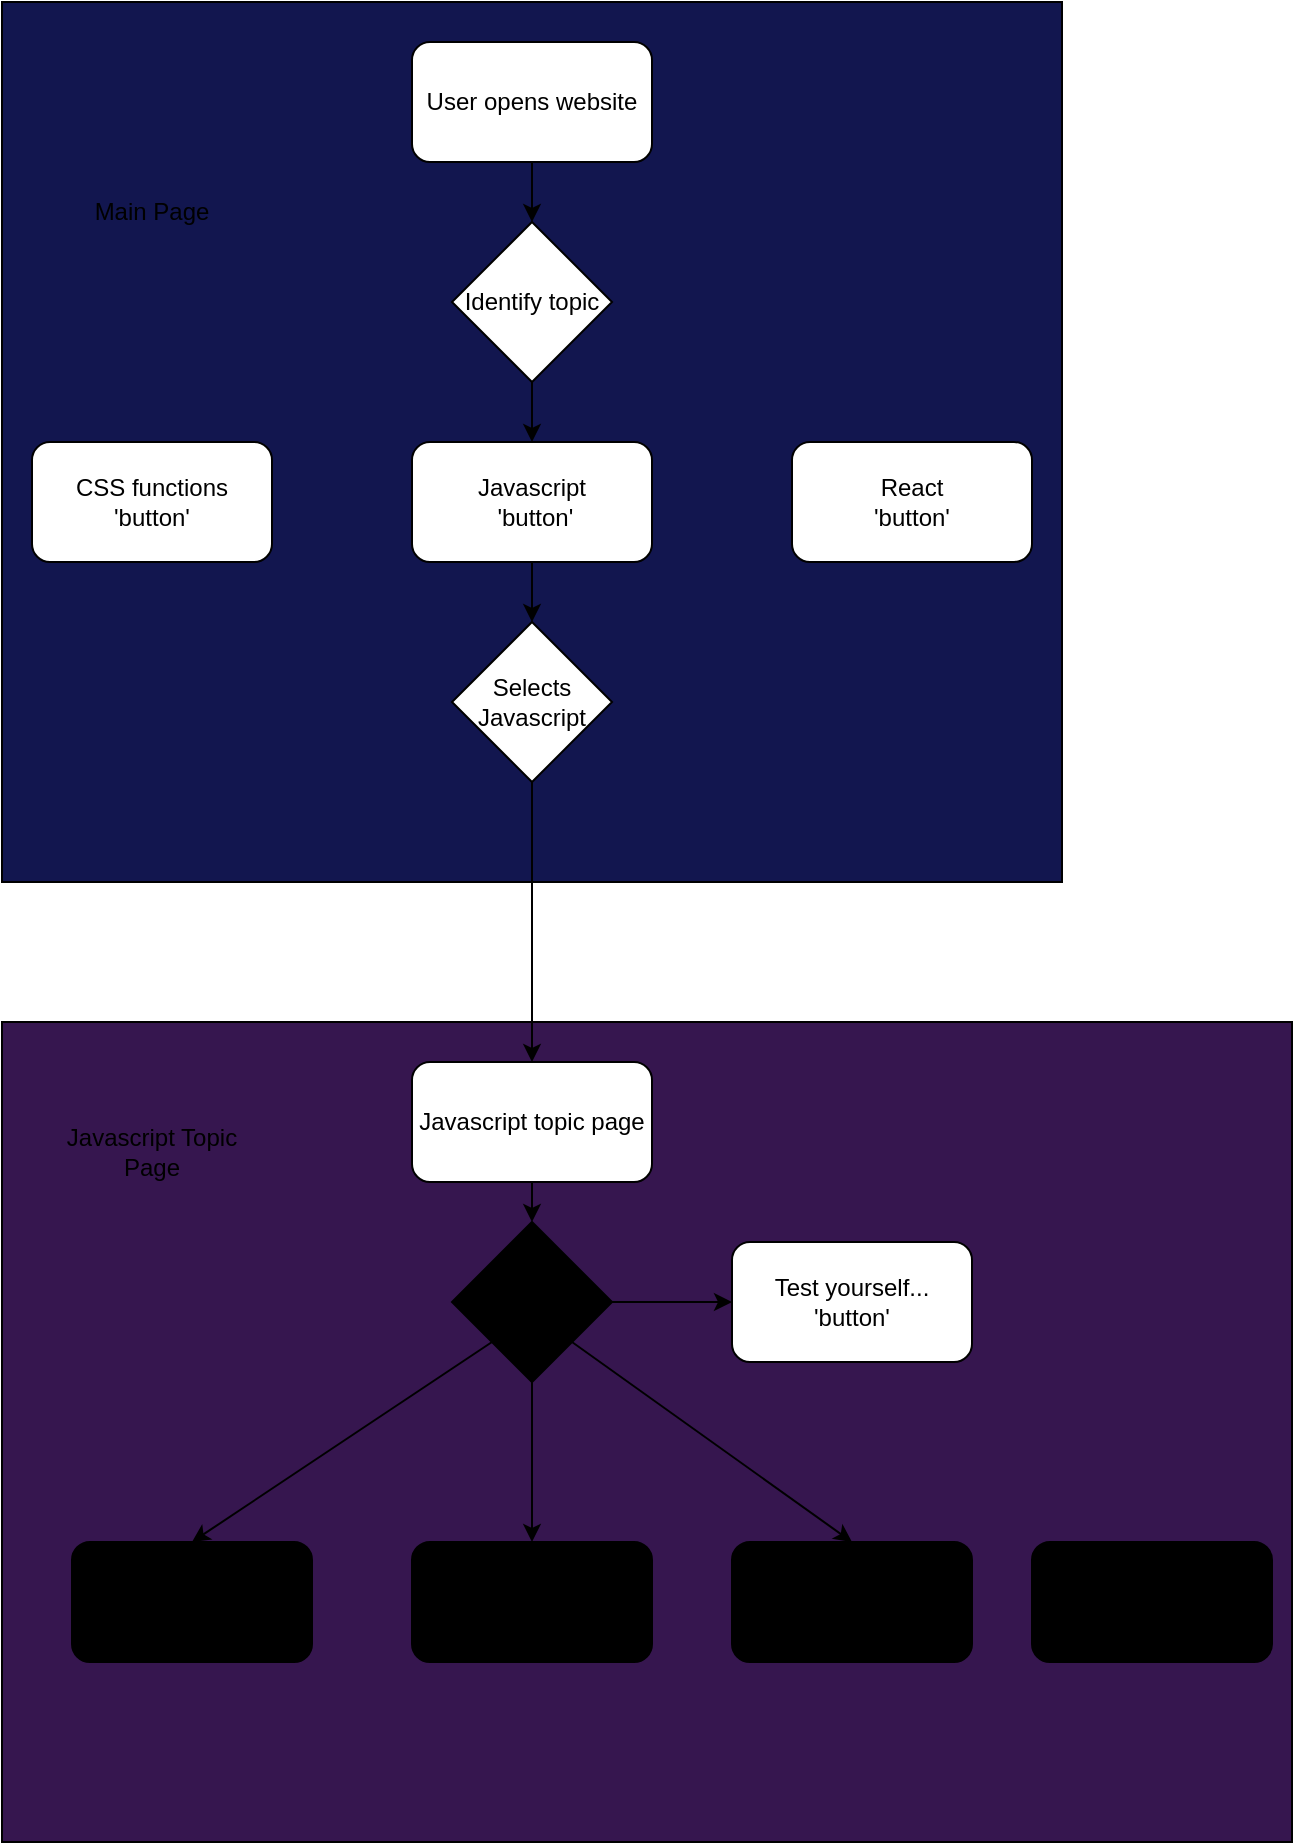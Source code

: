 <mxfile>
    <diagram id="cADXHsG_HM9WdhetI6YW" name="Page-1">
        <mxGraphModel dx="1134" dy="530" grid="1" gridSize="10" guides="1" tooltips="1" connect="1" arrows="1" fold="1" page="1" pageScale="1" pageWidth="827" pageHeight="1169" math="0" shadow="0">
            <root>
                <mxCell id="0"/>
                <mxCell id="1" parent="0"/>
                <mxCell id="20" value="" style="rounded=0;whiteSpace=wrap;html=1;shadow=0;fillColor=#36164F;" vertex="1" parent="1">
                    <mxGeometry x="105" y="540" width="645" height="410" as="geometry"/>
                </mxCell>
                <mxCell id="19" value="" style="rounded=0;whiteSpace=wrap;html=1;shadow=0;fillColor=#12164F;" vertex="1" parent="1">
                    <mxGeometry x="105" y="30" width="530" height="440" as="geometry"/>
                </mxCell>
                <mxCell id="8" value="" style="edgeStyle=none;html=1;" edge="1" parent="1" source="2" target="4">
                    <mxGeometry relative="1" as="geometry"/>
                </mxCell>
                <mxCell id="2" value="User opens website" style="rounded=1;whiteSpace=wrap;html=1;" vertex="1" parent="1">
                    <mxGeometry x="310" y="50" width="120" height="60" as="geometry"/>
                </mxCell>
                <mxCell id="9" value="" style="edgeStyle=none;html=1;" edge="1" parent="1" source="4" target="6">
                    <mxGeometry relative="1" as="geometry"/>
                </mxCell>
                <mxCell id="4" value="Identify topic" style="rhombus;whiteSpace=wrap;html=1;" vertex="1" parent="1">
                    <mxGeometry x="330" y="140" width="80" height="80" as="geometry"/>
                </mxCell>
                <mxCell id="5" value="CSS functions&lt;br&gt;'button'" style="rounded=1;whiteSpace=wrap;html=1;shadow=0;" vertex="1" parent="1">
                    <mxGeometry x="120" y="250" width="120" height="60" as="geometry"/>
                </mxCell>
                <mxCell id="11" value="" style="edgeStyle=none;html=1;" edge="1" parent="1" source="6" target="10">
                    <mxGeometry relative="1" as="geometry"/>
                </mxCell>
                <mxCell id="6" value="Javascript&lt;br&gt;&amp;nbsp;'button'" style="rounded=1;whiteSpace=wrap;html=1;" vertex="1" parent="1">
                    <mxGeometry x="310" y="250" width="120" height="60" as="geometry"/>
                </mxCell>
                <mxCell id="7" value="React&lt;br&gt;'button'" style="rounded=1;whiteSpace=wrap;html=1;" vertex="1" parent="1">
                    <mxGeometry x="500" y="250" width="120" height="60" as="geometry"/>
                </mxCell>
                <mxCell id="13" value="" style="edgeStyle=none;html=1;" edge="1" parent="1" source="10" target="12">
                    <mxGeometry relative="1" as="geometry"/>
                </mxCell>
                <mxCell id="10" value="Selects Javascript" style="rhombus;whiteSpace=wrap;html=1;" vertex="1" parent="1">
                    <mxGeometry x="330" y="340" width="80" height="80" as="geometry"/>
                </mxCell>
                <mxCell id="22" value="" style="edgeStyle=none;html=1;" edge="1" parent="1" source="12" target="21">
                    <mxGeometry relative="1" as="geometry"/>
                </mxCell>
                <mxCell id="12" value="Javascript topic page" style="rounded=1;whiteSpace=wrap;html=1;shadow=0;" vertex="1" parent="1">
                    <mxGeometry x="310" y="560" width="120" height="60" as="geometry"/>
                </mxCell>
                <mxCell id="17" value="Test yourself...&lt;br&gt;'button'" style="rounded=1;whiteSpace=wrap;html=1;shadow=0;" vertex="1" parent="1">
                    <mxGeometry x="470" y="650" width="120" height="60" as="geometry"/>
                </mxCell>
                <mxCell id="23" value="" style="edgeStyle=none;html=1;" edge="1" parent="1" source="21" target="17">
                    <mxGeometry relative="1" as="geometry"/>
                </mxCell>
                <mxCell id="34" value="" style="edgeStyle=none;html=1;" edge="1" parent="1" source="21" target="32">
                    <mxGeometry relative="1" as="geometry"/>
                </mxCell>
                <mxCell id="36" style="edgeStyle=none;html=1;exitX=0;exitY=1;exitDx=0;exitDy=0;entryX=0.5;entryY=0;entryDx=0;entryDy=0;" edge="1" parent="1" source="21" target="31">
                    <mxGeometry relative="1" as="geometry"/>
                </mxCell>
                <mxCell id="37" style="edgeStyle=none;html=1;exitX=1;exitY=1;exitDx=0;exitDy=0;entryX=0.5;entryY=0;entryDx=0;entryDy=0;" edge="1" parent="1" source="21" target="33">
                    <mxGeometry relative="1" as="geometry"/>
                </mxCell>
                <mxCell id="21" value="user choice" style="rhombus;whiteSpace=wrap;html=1;shadow=0;fillColor=#000000;" vertex="1" parent="1">
                    <mxGeometry x="330" y="640" width="80" height="80" as="geometry"/>
                </mxCell>
                <mxCell id="28" value="Main Page" style="text;html=1;strokeColor=none;fillColor=none;align=center;verticalAlign=middle;whiteSpace=wrap;rounded=0;shadow=0;" vertex="1" parent="1">
                    <mxGeometry x="150" y="120" width="60" height="30" as="geometry"/>
                </mxCell>
                <mxCell id="30" value="Javascript Topic Page" style="text;html=1;strokeColor=none;fillColor=none;align=center;verticalAlign=middle;whiteSpace=wrap;rounded=0;shadow=0;" vertex="1" parent="1">
                    <mxGeometry x="130" y="580" width="100" height="50" as="geometry"/>
                </mxCell>
                <mxCell id="31" value="Variables&lt;br&gt;'button'" style="rounded=1;whiteSpace=wrap;html=1;shadow=0;fillColor=#000000;" vertex="1" parent="1">
                    <mxGeometry x="140" y="800" width="120" height="60" as="geometry"/>
                </mxCell>
                <mxCell id="32" value="Arrays&lt;br&gt;'button'" style="rounded=1;whiteSpace=wrap;html=1;shadow=0;fillColor=#000000;" vertex="1" parent="1">
                    <mxGeometry x="310" y="800" width="120" height="60" as="geometry"/>
                </mxCell>
                <mxCell id="33" value="Functions&lt;br&gt;'button" style="rounded=1;whiteSpace=wrap;html=1;shadow=0;fillColor=#000000;" vertex="1" parent="1">
                    <mxGeometry x="470" y="800" width="120" height="60" as="geometry"/>
                </mxCell>
                <mxCell id="38" value="Returen to Topic button" style="rounded=1;whiteSpace=wrap;html=1;shadow=0;fillColor=#000000;" vertex="1" parent="1">
                    <mxGeometry x="620" y="800" width="120" height="60" as="geometry"/>
                </mxCell>
            </root>
        </mxGraphModel>
    </diagram>
</mxfile>